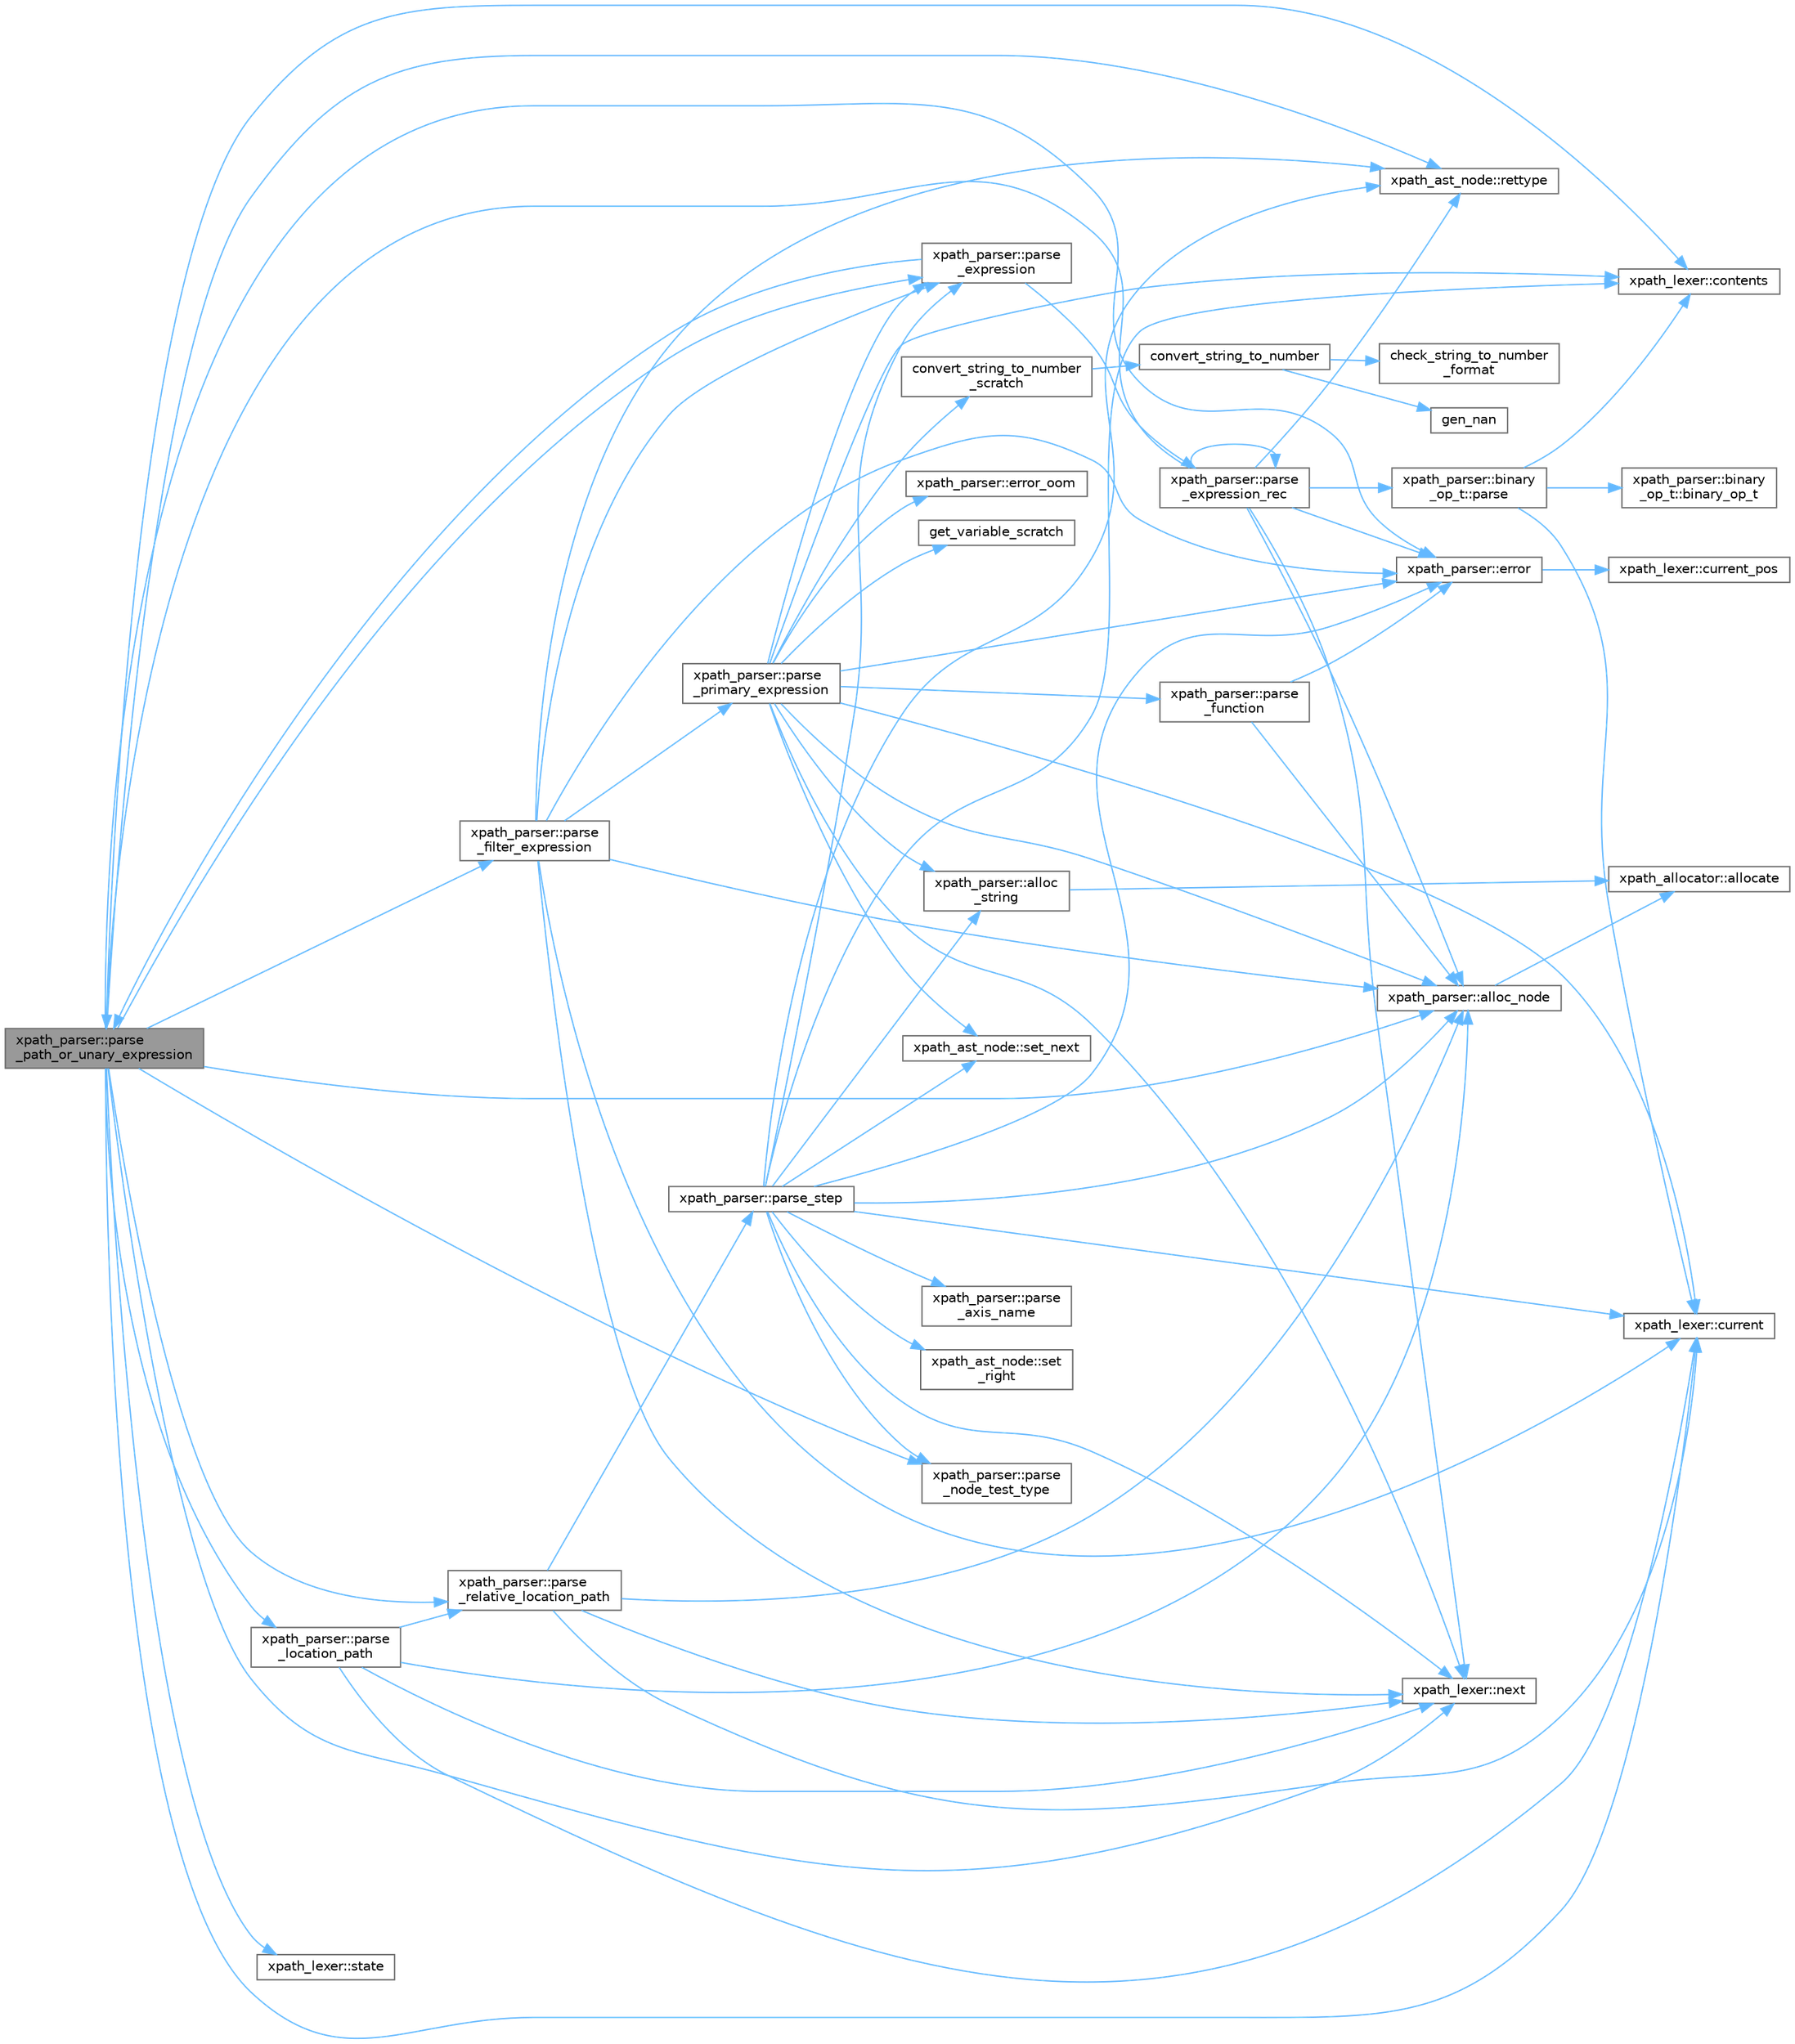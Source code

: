 digraph "xpath_parser::parse_path_or_unary_expression"
{
 // INTERACTIVE_SVG=YES
 // LATEX_PDF_SIZE
  bgcolor="transparent";
  edge [fontname=Helvetica,fontsize=10,labelfontname=Helvetica,labelfontsize=10];
  node [fontname=Helvetica,fontsize=10,shape=box,height=0.2,width=0.4];
  rankdir="LR";
  Node1 [id="Node000001",label="xpath_parser::parse\l_path_or_unary_expression",height=0.2,width=0.4,color="gray40", fillcolor="grey60", style="filled", fontcolor="black",tooltip=" "];
  Node1 -> Node2 [id="edge1_Node000001_Node000002",color="steelblue1",style="solid",tooltip=" "];
  Node2 [id="Node000002",label="xpath_parser::alloc_node",height=0.2,width=0.4,color="grey40", fillcolor="white", style="filled",URL="$dc/dea/structxpath__parser.html#a8a71f339a0386657a48b59acb3405acc",tooltip=" "];
  Node2 -> Node3 [id="edge2_Node000002_Node000003",color="steelblue1",style="solid",tooltip=" "];
  Node3 [id="Node000003",label="xpath_allocator::allocate",height=0.2,width=0.4,color="grey40", fillcolor="white", style="filled",URL="$d3/d89/structxpath__allocator.html#a6c13fefbd7038d78b336987f396c8415",tooltip=" "];
  Node1 -> Node4 [id="edge3_Node000001_Node000004",color="steelblue1",style="solid",tooltip=" "];
  Node4 [id="Node000004",label="xpath_lexer::contents",height=0.2,width=0.4,color="grey40", fillcolor="white", style="filled",URL="$d5/d11/classxpath__lexer.html#a9a398feb578c697be7067f6f8d178fc9",tooltip=" "];
  Node1 -> Node5 [id="edge4_Node000001_Node000005",color="steelblue1",style="solid",tooltip=" "];
  Node5 [id="Node000005",label="xpath_lexer::current",height=0.2,width=0.4,color="grey40", fillcolor="white", style="filled",URL="$d5/d11/classxpath__lexer.html#a47425d5012741aecfd898306651439d0",tooltip=" "];
  Node1 -> Node6 [id="edge5_Node000001_Node000006",color="steelblue1",style="solid",tooltip=" "];
  Node6 [id="Node000006",label="xpath_parser::error",height=0.2,width=0.4,color="grey40", fillcolor="white", style="filled",URL="$dc/dea/structxpath__parser.html#a0a96a8f5a16b2171a83b6ae3bb2ccbba",tooltip=" "];
  Node6 -> Node7 [id="edge6_Node000006_Node000007",color="steelblue1",style="solid",tooltip=" "];
  Node7 [id="Node000007",label="xpath_lexer::current_pos",height=0.2,width=0.4,color="grey40", fillcolor="white", style="filled",URL="$d5/d11/classxpath__lexer.html#a207d14492de1d19062a81451cdb71ced",tooltip=" "];
  Node1 -> Node8 [id="edge7_Node000001_Node000008",color="steelblue1",style="solid",tooltip=" "];
  Node8 [id="Node000008",label="xpath_lexer::next",height=0.2,width=0.4,color="grey40", fillcolor="white", style="filled",URL="$d5/d11/classxpath__lexer.html#a32684b3097fccb4d626da620b44b72ad",tooltip=" "];
  Node1 -> Node9 [id="edge8_Node000001_Node000009",color="steelblue1",style="solid",tooltip=" "];
  Node9 [id="Node000009",label="xpath_parser::parse\l_expression",height=0.2,width=0.4,color="grey40", fillcolor="white", style="filled",URL="$dc/dea/structxpath__parser.html#a7738e256011ca842dc2a0beba78562ed",tooltip=" "];
  Node9 -> Node10 [id="edge9_Node000009_Node000010",color="steelblue1",style="solid",tooltip=" "];
  Node10 [id="Node000010",label="xpath_parser::parse\l_expression_rec",height=0.2,width=0.4,color="grey40", fillcolor="white", style="filled",URL="$dc/dea/structxpath__parser.html#adcd54e9b508acfe1f040ee7a54b88f2a",tooltip=" "];
  Node10 -> Node2 [id="edge10_Node000010_Node000002",color="steelblue1",style="solid",tooltip=" "];
  Node10 -> Node6 [id="edge11_Node000010_Node000006",color="steelblue1",style="solid",tooltip=" "];
  Node10 -> Node8 [id="edge12_Node000010_Node000008",color="steelblue1",style="solid",tooltip=" "];
  Node10 -> Node11 [id="edge13_Node000010_Node000011",color="steelblue1",style="solid",tooltip=" "];
  Node11 [id="Node000011",label="xpath_parser::binary\l_op_t::parse",height=0.2,width=0.4,color="grey40", fillcolor="white", style="filled",URL="$d9/db3/structxpath__parser_1_1binary__op__t.html#a723f5f2b66df47b4ac74455cb39b9544",tooltip=" "];
  Node11 -> Node12 [id="edge14_Node000011_Node000012",color="steelblue1",style="solid",tooltip=" "];
  Node12 [id="Node000012",label="xpath_parser::binary\l_op_t::binary_op_t",height=0.2,width=0.4,color="grey40", fillcolor="white", style="filled",URL="$d9/db3/structxpath__parser_1_1binary__op__t.html#a18cac63911120c27f5ee842b1e6afe35",tooltip=" "];
  Node11 -> Node4 [id="edge15_Node000011_Node000004",color="steelblue1",style="solid",tooltip=" "];
  Node11 -> Node5 [id="edge16_Node000011_Node000005",color="steelblue1",style="solid",tooltip=" "];
  Node10 -> Node10 [id="edge17_Node000010_Node000010",color="steelblue1",style="solid",tooltip=" "];
  Node10 -> Node1 [id="edge18_Node000010_Node000001",color="steelblue1",style="solid",tooltip=" "];
  Node10 -> Node13 [id="edge19_Node000010_Node000013",color="steelblue1",style="solid",tooltip=" "];
  Node13 [id="Node000013",label="xpath_ast_node::rettype",height=0.2,width=0.4,color="grey40", fillcolor="white", style="filled",URL="$d3/dc5/classxpath__ast__node.html#a2c12e34a46db2a3d0052f9f38bcf1bb6",tooltip=" "];
  Node9 -> Node1 [id="edge20_Node000009_Node000001",color="steelblue1",style="solid",tooltip=" "];
  Node1 -> Node14 [id="edge21_Node000001_Node000014",color="steelblue1",style="solid",tooltip=" "];
  Node14 [id="Node000014",label="xpath_parser::parse\l_filter_expression",height=0.2,width=0.4,color="grey40", fillcolor="white", style="filled",URL="$dc/dea/structxpath__parser.html#a61a425d990a56d5db8cd14405835a5b6",tooltip=" "];
  Node14 -> Node2 [id="edge22_Node000014_Node000002",color="steelblue1",style="solid",tooltip=" "];
  Node14 -> Node5 [id="edge23_Node000014_Node000005",color="steelblue1",style="solid",tooltip=" "];
  Node14 -> Node6 [id="edge24_Node000014_Node000006",color="steelblue1",style="solid",tooltip=" "];
  Node14 -> Node8 [id="edge25_Node000014_Node000008",color="steelblue1",style="solid",tooltip=" "];
  Node14 -> Node9 [id="edge26_Node000014_Node000009",color="steelblue1",style="solid",tooltip=" "];
  Node14 -> Node15 [id="edge27_Node000014_Node000015",color="steelblue1",style="solid",tooltip=" "];
  Node15 [id="Node000015",label="xpath_parser::parse\l_primary_expression",height=0.2,width=0.4,color="grey40", fillcolor="white", style="filled",URL="$dc/dea/structxpath__parser.html#a49cbc6141508ace22ab4b8bd8ddf965a",tooltip=" "];
  Node15 -> Node2 [id="edge28_Node000015_Node000002",color="steelblue1",style="solid",tooltip=" "];
  Node15 -> Node16 [id="edge29_Node000015_Node000016",color="steelblue1",style="solid",tooltip=" "];
  Node16 [id="Node000016",label="xpath_parser::alloc\l_string",height=0.2,width=0.4,color="grey40", fillcolor="white", style="filled",URL="$dc/dea/structxpath__parser.html#a876c0c06a8cdc623926c8788e8d43fc3",tooltip=" "];
  Node16 -> Node3 [id="edge30_Node000016_Node000003",color="steelblue1",style="solid",tooltip=" "];
  Node15 -> Node4 [id="edge31_Node000015_Node000004",color="steelblue1",style="solid",tooltip=" "];
  Node15 -> Node17 [id="edge32_Node000015_Node000017",color="steelblue1",style="solid",tooltip=" "];
  Node17 [id="Node000017",label="convert_string_to_number\l_scratch",height=0.2,width=0.4,color="grey40", fillcolor="white", style="filled",URL="$db/d20/pugixml_8cpp.html#aa15effa1d77b8990cd881a93f402bceb",tooltip=" "];
  Node17 -> Node18 [id="edge33_Node000017_Node000018",color="steelblue1",style="solid",tooltip=" "];
  Node18 [id="Node000018",label="convert_string_to_number",height=0.2,width=0.4,color="grey40", fillcolor="white", style="filled",URL="$db/d20/pugixml_8cpp.html#ac5908a6e73e3b0c5b4ab667a42f413f9",tooltip=" "];
  Node18 -> Node19 [id="edge34_Node000018_Node000019",color="steelblue1",style="solid",tooltip=" "];
  Node19 [id="Node000019",label="check_string_to_number\l_format",height=0.2,width=0.4,color="grey40", fillcolor="white", style="filled",URL="$db/d20/pugixml_8cpp.html#a57ad1b0f2d749266d4ef08149b9fb012",tooltip=" "];
  Node18 -> Node20 [id="edge35_Node000018_Node000020",color="steelblue1",style="solid",tooltip=" "];
  Node20 [id="Node000020",label="gen_nan",height=0.2,width=0.4,color="grey40", fillcolor="white", style="filled",URL="$db/d20/pugixml_8cpp.html#a2d2fd408a346e00cc39c418d81f4341c",tooltip=" "];
  Node15 -> Node5 [id="edge36_Node000015_Node000005",color="steelblue1",style="solid",tooltip=" "];
  Node15 -> Node6 [id="edge37_Node000015_Node000006",color="steelblue1",style="solid",tooltip=" "];
  Node15 -> Node21 [id="edge38_Node000015_Node000021",color="steelblue1",style="solid",tooltip=" "];
  Node21 [id="Node000021",label="xpath_parser::error_oom",height=0.2,width=0.4,color="grey40", fillcolor="white", style="filled",URL="$dc/dea/structxpath__parser.html#a253554c10701671465d3eab96e464c93",tooltip=" "];
  Node15 -> Node22 [id="edge39_Node000015_Node000022",color="steelblue1",style="solid",tooltip=" "];
  Node22 [id="Node000022",label="get_variable_scratch",height=0.2,width=0.4,color="grey40", fillcolor="white", style="filled",URL="$db/d20/pugixml_8cpp.html#a74521e0a713b16f6fc3517d7a0d8448c",tooltip=" "];
  Node15 -> Node8 [id="edge40_Node000015_Node000008",color="steelblue1",style="solid",tooltip=" "];
  Node15 -> Node9 [id="edge41_Node000015_Node000009",color="steelblue1",style="solid",tooltip=" "];
  Node15 -> Node23 [id="edge42_Node000015_Node000023",color="steelblue1",style="solid",tooltip=" "];
  Node23 [id="Node000023",label="xpath_parser::parse\l_function",height=0.2,width=0.4,color="grey40", fillcolor="white", style="filled",URL="$dc/dea/structxpath__parser.html#a9a68f1cbf9900714aefe00059a66a22d",tooltip=" "];
  Node23 -> Node2 [id="edge43_Node000023_Node000002",color="steelblue1",style="solid",tooltip=" "];
  Node23 -> Node6 [id="edge44_Node000023_Node000006",color="steelblue1",style="solid",tooltip=" "];
  Node15 -> Node24 [id="edge45_Node000015_Node000024",color="steelblue1",style="solid",tooltip=" "];
  Node24 [id="Node000024",label="xpath_ast_node::set_next",height=0.2,width=0.4,color="grey40", fillcolor="white", style="filled",URL="$d3/dc5/classxpath__ast__node.html#a2764184d076834284eb3ff3182b845cc",tooltip=" "];
  Node14 -> Node13 [id="edge46_Node000014_Node000013",color="steelblue1",style="solid",tooltip=" "];
  Node1 -> Node25 [id="edge47_Node000001_Node000025",color="steelblue1",style="solid",tooltip=" "];
  Node25 [id="Node000025",label="xpath_parser::parse\l_location_path",height=0.2,width=0.4,color="grey40", fillcolor="white", style="filled",URL="$dc/dea/structxpath__parser.html#af14e396ddb7817998ec221eec6b781ab",tooltip=" "];
  Node25 -> Node2 [id="edge48_Node000025_Node000002",color="steelblue1",style="solid",tooltip=" "];
  Node25 -> Node5 [id="edge49_Node000025_Node000005",color="steelblue1",style="solid",tooltip=" "];
  Node25 -> Node8 [id="edge50_Node000025_Node000008",color="steelblue1",style="solid",tooltip=" "];
  Node25 -> Node26 [id="edge51_Node000025_Node000026",color="steelblue1",style="solid",tooltip=" "];
  Node26 [id="Node000026",label="xpath_parser::parse\l_relative_location_path",height=0.2,width=0.4,color="grey40", fillcolor="white", style="filled",URL="$dc/dea/structxpath__parser.html#aebea559423376001c89b19216dfc3012",tooltip=" "];
  Node26 -> Node2 [id="edge52_Node000026_Node000002",color="steelblue1",style="solid",tooltip=" "];
  Node26 -> Node5 [id="edge53_Node000026_Node000005",color="steelblue1",style="solid",tooltip=" "];
  Node26 -> Node8 [id="edge54_Node000026_Node000008",color="steelblue1",style="solid",tooltip=" "];
  Node26 -> Node27 [id="edge55_Node000026_Node000027",color="steelblue1",style="solid",tooltip=" "];
  Node27 [id="Node000027",label="xpath_parser::parse_step",height=0.2,width=0.4,color="grey40", fillcolor="white", style="filled",URL="$dc/dea/structxpath__parser.html#a0b226e2905970c868ab6a80d76da3a95",tooltip=" "];
  Node27 -> Node2 [id="edge56_Node000027_Node000002",color="steelblue1",style="solid",tooltip=" "];
  Node27 -> Node16 [id="edge57_Node000027_Node000016",color="steelblue1",style="solid",tooltip=" "];
  Node27 -> Node4 [id="edge58_Node000027_Node000004",color="steelblue1",style="solid",tooltip=" "];
  Node27 -> Node5 [id="edge59_Node000027_Node000005",color="steelblue1",style="solid",tooltip=" "];
  Node27 -> Node6 [id="edge60_Node000027_Node000006",color="steelblue1",style="solid",tooltip=" "];
  Node27 -> Node8 [id="edge61_Node000027_Node000008",color="steelblue1",style="solid",tooltip=" "];
  Node27 -> Node28 [id="edge62_Node000027_Node000028",color="steelblue1",style="solid",tooltip=" "];
  Node28 [id="Node000028",label="xpath_parser::parse\l_axis_name",height=0.2,width=0.4,color="grey40", fillcolor="white", style="filled",URL="$dc/dea/structxpath__parser.html#ad67ec26e0e286ca1bb5144a79e3a3583",tooltip=" "];
  Node27 -> Node9 [id="edge63_Node000027_Node000009",color="steelblue1",style="solid",tooltip=" "];
  Node27 -> Node29 [id="edge64_Node000027_Node000029",color="steelblue1",style="solid",tooltip=" "];
  Node29 [id="Node000029",label="xpath_parser::parse\l_node_test_type",height=0.2,width=0.4,color="grey40", fillcolor="white", style="filled",URL="$dc/dea/structxpath__parser.html#a7b4555d7bfdb90971333c46963d5d791",tooltip=" "];
  Node27 -> Node13 [id="edge65_Node000027_Node000013",color="steelblue1",style="solid",tooltip=" "];
  Node27 -> Node24 [id="edge66_Node000027_Node000024",color="steelblue1",style="solid",tooltip=" "];
  Node27 -> Node30 [id="edge67_Node000027_Node000030",color="steelblue1",style="solid",tooltip=" "];
  Node30 [id="Node000030",label="xpath_ast_node::set\l_right",height=0.2,width=0.4,color="grey40", fillcolor="white", style="filled",URL="$d3/dc5/classxpath__ast__node.html#afe044146db852b7d4dbf188fd2ff6c75",tooltip=" "];
  Node1 -> Node29 [id="edge68_Node000001_Node000029",color="steelblue1",style="solid",tooltip=" "];
  Node1 -> Node26 [id="edge69_Node000001_Node000026",color="steelblue1",style="solid",tooltip=" "];
  Node1 -> Node13 [id="edge70_Node000001_Node000013",color="steelblue1",style="solid",tooltip=" "];
  Node1 -> Node31 [id="edge71_Node000001_Node000031",color="steelblue1",style="solid",tooltip=" "];
  Node31 [id="Node000031",label="xpath_lexer::state",height=0.2,width=0.4,color="grey40", fillcolor="white", style="filled",URL="$d5/d11/classxpath__lexer.html#ac5af1f1a57081aa89bc1a03b45acdf09",tooltip=" "];
}
